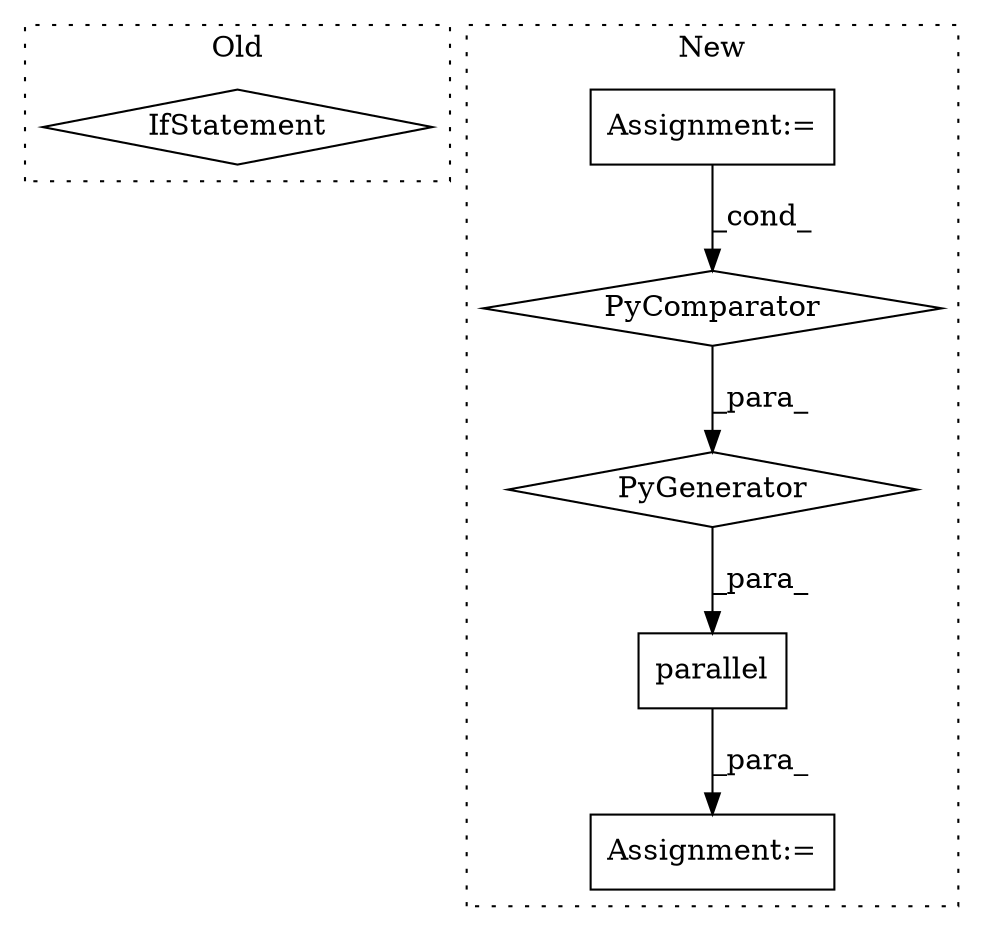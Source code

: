 digraph G {
subgraph cluster0 {
1 [label="IfStatement" a="25" s="6793" l="67" shape="diamond"];
label = "Old";
style="dotted";
}
subgraph cluster1 {
2 [label="parallel" a="32" s="6808,6994" l="18,-3" shape="box"];
3 [label="Assignment:=" a="7" s="6938" l="50" shape="box"];
4 [label="Assignment:=" a="7" s="6807" l="1" shape="box"];
5 [label="PyGenerator" a="107" s="6826" l="168" shape="diamond"];
6 [label="PyComparator" a="113" s="6938" l="50" shape="diamond"];
label = "New";
style="dotted";
}
2 -> 4 [label="_para_"];
3 -> 6 [label="_cond_"];
5 -> 2 [label="_para_"];
6 -> 5 [label="_para_"];
}